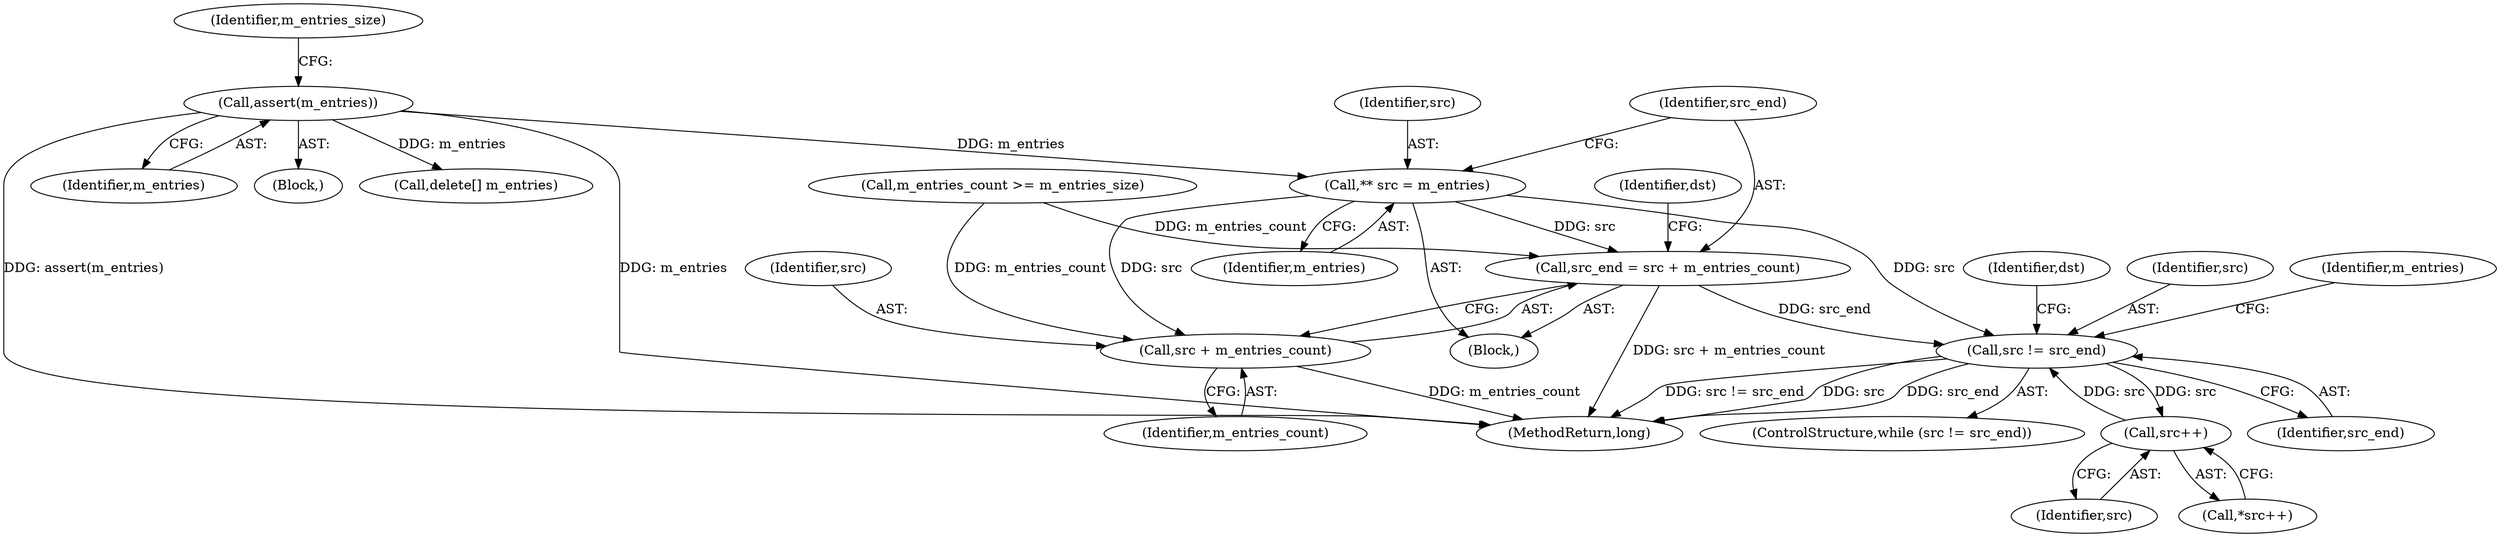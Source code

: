 digraph "0_Android_cc274e2abe8b2a6698a5c47d8aa4bb45f1f9538d_3@pointer" {
"1000164" [label="(Call,** src = m_entries)"];
"1000140" [label="(Call,assert(m_entries))"];
"1000167" [label="(Call,src_end = src + m_entries_count)"];
"1000177" [label="(Call,src != src_end)"];
"1000185" [label="(Call,src++)"];
"1000169" [label="(Call,src + m_entries_count)"];
"1000187" [label="(Call,delete[] m_entries)"];
"1000140" [label="(Call,assert(m_entries))"];
"1000165" [label="(Identifier,src)"];
"1000185" [label="(Call,src++)"];
"1000209" [label="(MethodReturn,long)"];
"1000183" [label="(Identifier,dst)"];
"1000186" [label="(Identifier,src)"];
"1000170" [label="(Identifier,src)"];
"1000164" [label="(Call,** src = m_entries)"];
"1000168" [label="(Identifier,src_end)"];
"1000144" [label="(Identifier,m_entries_size)"];
"1000176" [label="(ControlStructure,while (src != src_end))"];
"1000177" [label="(Call,src != src_end)"];
"1000166" [label="(Identifier,m_entries)"];
"1000167" [label="(Call,src_end = src + m_entries_count)"];
"1000184" [label="(Call,*src++)"];
"1000178" [label="(Identifier,src)"];
"1000174" [label="(Identifier,dst)"];
"1000188" [label="(Identifier,m_entries)"];
"1000169" [label="(Call,src + m_entries_count)"];
"1000171" [label="(Identifier,m_entries_count)"];
"1000151" [label="(Call,m_entries_count >= m_entries_size)"];
"1000179" [label="(Identifier,src_end)"];
"1000141" [label="(Identifier,m_entries)"];
"1000154" [label="(Block,)"];
"1000139" [label="(Block,)"];
"1000164" -> "1000154"  [label="AST: "];
"1000164" -> "1000166"  [label="CFG: "];
"1000165" -> "1000164"  [label="AST: "];
"1000166" -> "1000164"  [label="AST: "];
"1000168" -> "1000164"  [label="CFG: "];
"1000140" -> "1000164"  [label="DDG: m_entries"];
"1000164" -> "1000167"  [label="DDG: src"];
"1000164" -> "1000169"  [label="DDG: src"];
"1000164" -> "1000177"  [label="DDG: src"];
"1000140" -> "1000139"  [label="AST: "];
"1000140" -> "1000141"  [label="CFG: "];
"1000141" -> "1000140"  [label="AST: "];
"1000144" -> "1000140"  [label="CFG: "];
"1000140" -> "1000209"  [label="DDG: m_entries"];
"1000140" -> "1000209"  [label="DDG: assert(m_entries)"];
"1000140" -> "1000187"  [label="DDG: m_entries"];
"1000167" -> "1000154"  [label="AST: "];
"1000167" -> "1000169"  [label="CFG: "];
"1000168" -> "1000167"  [label="AST: "];
"1000169" -> "1000167"  [label="AST: "];
"1000174" -> "1000167"  [label="CFG: "];
"1000167" -> "1000209"  [label="DDG: src + m_entries_count"];
"1000151" -> "1000167"  [label="DDG: m_entries_count"];
"1000167" -> "1000177"  [label="DDG: src_end"];
"1000177" -> "1000176"  [label="AST: "];
"1000177" -> "1000179"  [label="CFG: "];
"1000178" -> "1000177"  [label="AST: "];
"1000179" -> "1000177"  [label="AST: "];
"1000183" -> "1000177"  [label="CFG: "];
"1000188" -> "1000177"  [label="CFG: "];
"1000177" -> "1000209"  [label="DDG: src_end"];
"1000177" -> "1000209"  [label="DDG: src != src_end"];
"1000177" -> "1000209"  [label="DDG: src"];
"1000185" -> "1000177"  [label="DDG: src"];
"1000177" -> "1000185"  [label="DDG: src"];
"1000185" -> "1000184"  [label="AST: "];
"1000185" -> "1000186"  [label="CFG: "];
"1000186" -> "1000185"  [label="AST: "];
"1000184" -> "1000185"  [label="CFG: "];
"1000169" -> "1000171"  [label="CFG: "];
"1000170" -> "1000169"  [label="AST: "];
"1000171" -> "1000169"  [label="AST: "];
"1000169" -> "1000209"  [label="DDG: m_entries_count"];
"1000151" -> "1000169"  [label="DDG: m_entries_count"];
}
